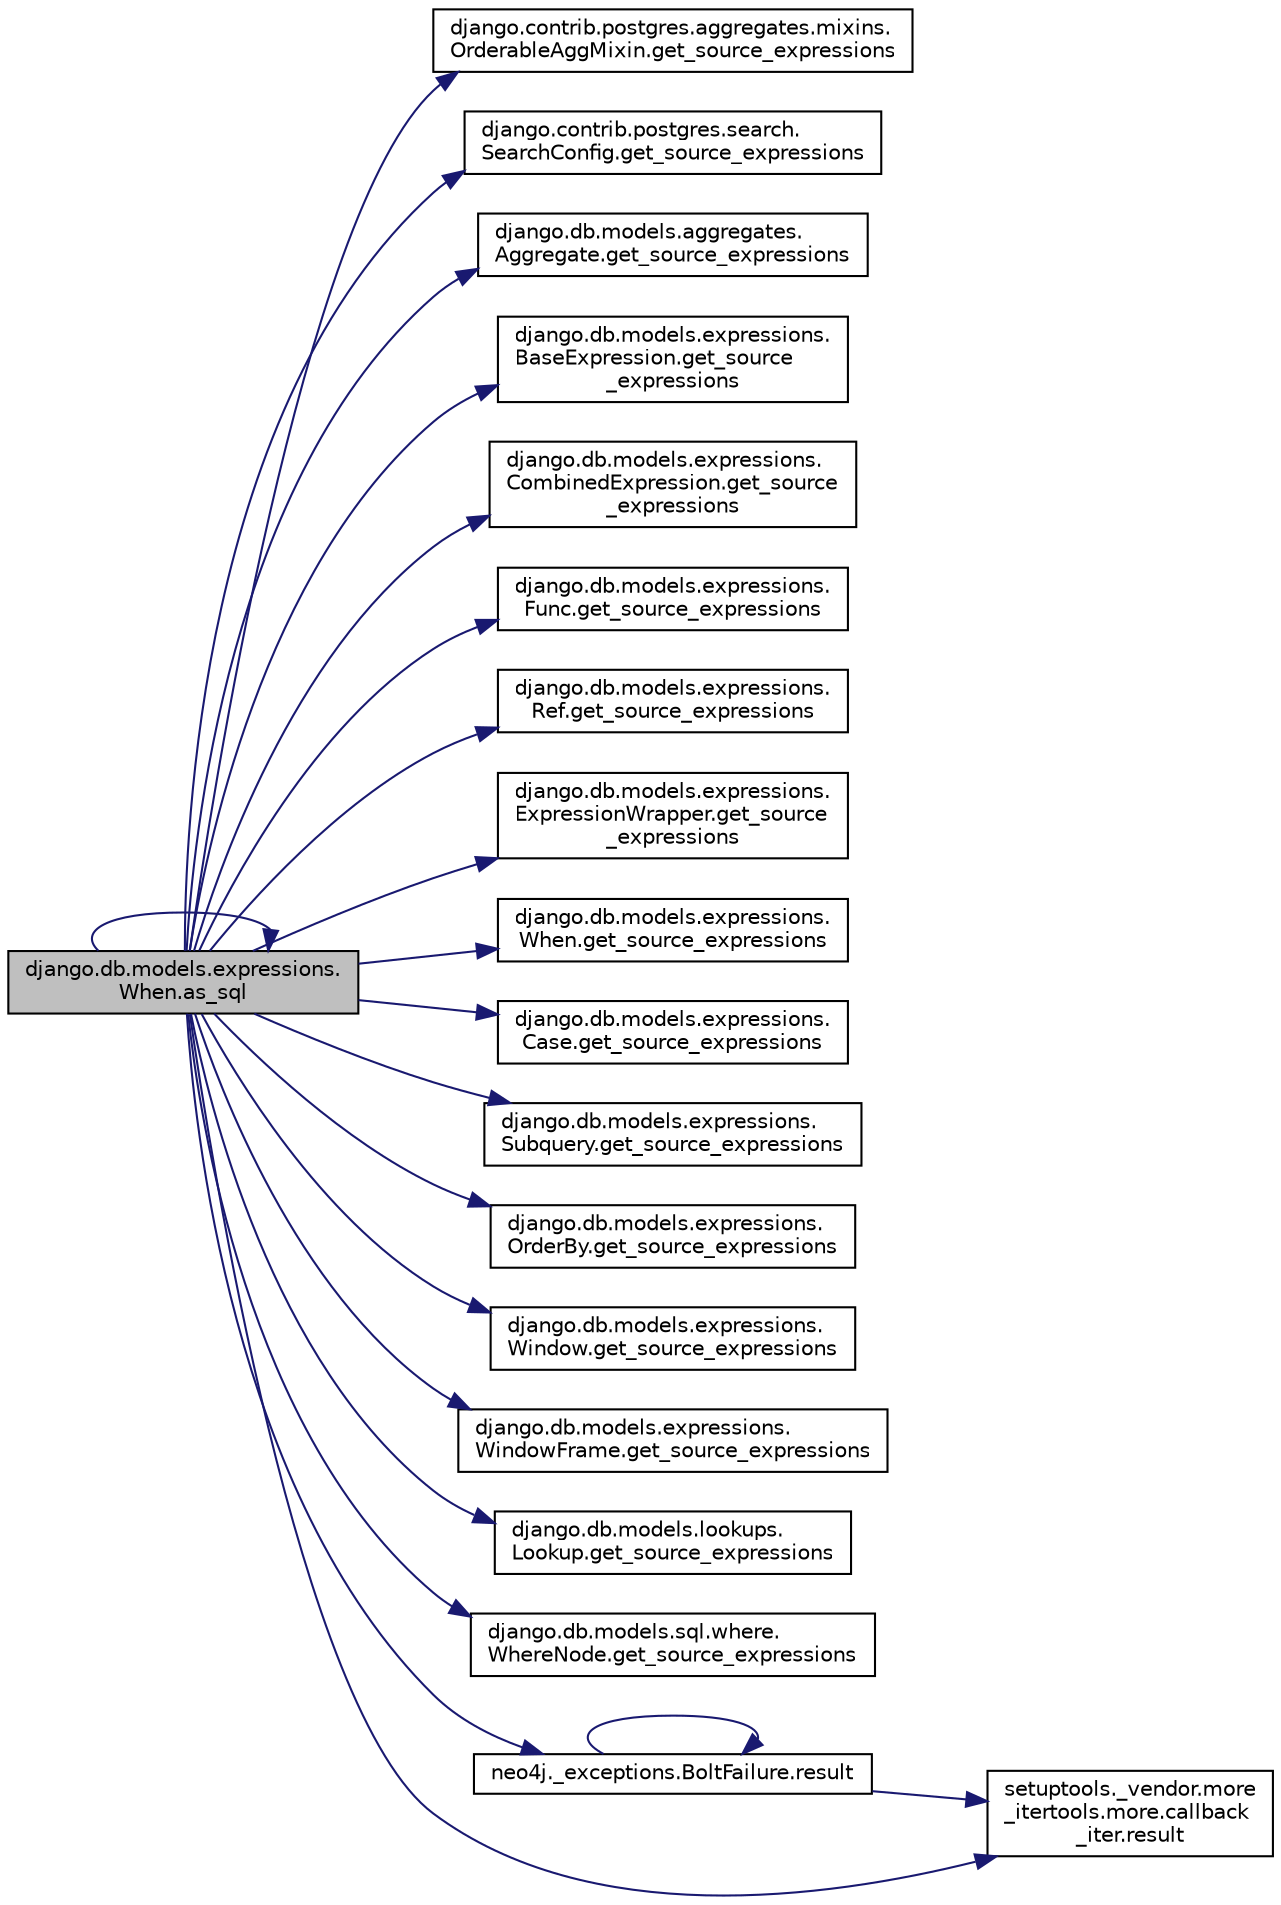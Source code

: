 digraph "django.db.models.expressions.When.as_sql"
{
 // LATEX_PDF_SIZE
  edge [fontname="Helvetica",fontsize="10",labelfontname="Helvetica",labelfontsize="10"];
  node [fontname="Helvetica",fontsize="10",shape=record];
  rankdir="LR";
  Node1 [label="django.db.models.expressions.\lWhen.as_sql",height=0.2,width=0.4,color="black", fillcolor="grey75", style="filled", fontcolor="black",tooltip=" "];
  Node1 -> Node1 [color="midnightblue",fontsize="10",style="solid",fontname="Helvetica"];
  Node1 -> Node2 [color="midnightblue",fontsize="10",style="solid",fontname="Helvetica"];
  Node2 [label="django.contrib.postgres.aggregates.mixins.\lOrderableAggMixin.get_source_expressions",height=0.2,width=0.4,color="black", fillcolor="white", style="filled",URL="$d3/d05/classdjango_1_1contrib_1_1postgres_1_1aggregates_1_1mixins_1_1_orderable_agg_mixin.html#a11ca10bbbc4020864f9118672ec86fec",tooltip=" "];
  Node1 -> Node3 [color="midnightblue",fontsize="10",style="solid",fontname="Helvetica"];
  Node3 [label="django.contrib.postgres.search.\lSearchConfig.get_source_expressions",height=0.2,width=0.4,color="black", fillcolor="white", style="filled",URL="$d5/d87/classdjango_1_1contrib_1_1postgres_1_1search_1_1_search_config.html#a6cb8608630609dd02e6da56610447373",tooltip=" "];
  Node1 -> Node4 [color="midnightblue",fontsize="10",style="solid",fontname="Helvetica"];
  Node4 [label="django.db.models.aggregates.\lAggregate.get_source_expressions",height=0.2,width=0.4,color="black", fillcolor="white", style="filled",URL="$d7/d0c/classdjango_1_1db_1_1models_1_1aggregates_1_1_aggregate.html#a6d962141f98ebbc444dab691b9a288bd",tooltip=" "];
  Node1 -> Node5 [color="midnightblue",fontsize="10",style="solid",fontname="Helvetica"];
  Node5 [label="django.db.models.expressions.\lBaseExpression.get_source\l_expressions",height=0.2,width=0.4,color="black", fillcolor="white", style="filled",URL="$de/d6b/classdjango_1_1db_1_1models_1_1expressions_1_1_base_expression.html#abc7c971de5fa31b63ca0dea66741e1a7",tooltip=" "];
  Node1 -> Node6 [color="midnightblue",fontsize="10",style="solid",fontname="Helvetica"];
  Node6 [label="django.db.models.expressions.\lCombinedExpression.get_source\l_expressions",height=0.2,width=0.4,color="black", fillcolor="white", style="filled",URL="$dc/d12/classdjango_1_1db_1_1models_1_1expressions_1_1_combined_expression.html#aca95dd5e6e029d6b09544a7adcf37e38",tooltip=" "];
  Node1 -> Node7 [color="midnightblue",fontsize="10",style="solid",fontname="Helvetica"];
  Node7 [label="django.db.models.expressions.\lFunc.get_source_expressions",height=0.2,width=0.4,color="black", fillcolor="white", style="filled",URL="$d8/d57/classdjango_1_1db_1_1models_1_1expressions_1_1_func.html#aba6fe854ceb43261d1e8270b9f488151",tooltip=" "];
  Node1 -> Node8 [color="midnightblue",fontsize="10",style="solid",fontname="Helvetica"];
  Node8 [label="django.db.models.expressions.\lRef.get_source_expressions",height=0.2,width=0.4,color="black", fillcolor="white", style="filled",URL="$d4/d65/classdjango_1_1db_1_1models_1_1expressions_1_1_ref.html#a3731dc237d2abeece0f3f88cbeca42d0",tooltip=" "];
  Node1 -> Node9 [color="midnightblue",fontsize="10",style="solid",fontname="Helvetica"];
  Node9 [label="django.db.models.expressions.\lExpressionWrapper.get_source\l_expressions",height=0.2,width=0.4,color="black", fillcolor="white", style="filled",URL="$d4/dab/classdjango_1_1db_1_1models_1_1expressions_1_1_expression_wrapper.html#aaf918e0158219e225d53e591558248ff",tooltip=" "];
  Node1 -> Node10 [color="midnightblue",fontsize="10",style="solid",fontname="Helvetica"];
  Node10 [label="django.db.models.expressions.\lWhen.get_source_expressions",height=0.2,width=0.4,color="black", fillcolor="white", style="filled",URL="$d6/dd5/classdjango_1_1db_1_1models_1_1expressions_1_1_when.html#a3e2e34c41f24d436a97ffc5f3e61e5cb",tooltip=" "];
  Node1 -> Node11 [color="midnightblue",fontsize="10",style="solid",fontname="Helvetica"];
  Node11 [label="django.db.models.expressions.\lCase.get_source_expressions",height=0.2,width=0.4,color="black", fillcolor="white", style="filled",URL="$dc/dfd/classdjango_1_1db_1_1models_1_1expressions_1_1_case.html#a1ea519864fff874e6563013f6aa63a6a",tooltip=" "];
  Node1 -> Node12 [color="midnightblue",fontsize="10",style="solid",fontname="Helvetica"];
  Node12 [label="django.db.models.expressions.\lSubquery.get_source_expressions",height=0.2,width=0.4,color="black", fillcolor="white", style="filled",URL="$d9/dc7/classdjango_1_1db_1_1models_1_1expressions_1_1_subquery.html#aecb3daa8bc865d014f298ab73985cf21",tooltip=" "];
  Node1 -> Node13 [color="midnightblue",fontsize="10",style="solid",fontname="Helvetica"];
  Node13 [label="django.db.models.expressions.\lOrderBy.get_source_expressions",height=0.2,width=0.4,color="black", fillcolor="white", style="filled",URL="$da/d4d/classdjango_1_1db_1_1models_1_1expressions_1_1_order_by.html#af5daaabaf8b5dccd8f5dbe01a9c885c4",tooltip=" "];
  Node1 -> Node14 [color="midnightblue",fontsize="10",style="solid",fontname="Helvetica"];
  Node14 [label="django.db.models.expressions.\lWindow.get_source_expressions",height=0.2,width=0.4,color="black", fillcolor="white", style="filled",URL="$d6/d1c/classdjango_1_1db_1_1models_1_1expressions_1_1_window.html#a640ec00395ed746d70f30b69ff3969ac",tooltip=" "];
  Node1 -> Node15 [color="midnightblue",fontsize="10",style="solid",fontname="Helvetica"];
  Node15 [label="django.db.models.expressions.\lWindowFrame.get_source_expressions",height=0.2,width=0.4,color="black", fillcolor="white", style="filled",URL="$d8/d2e/classdjango_1_1db_1_1models_1_1expressions_1_1_window_frame.html#a7cca7938a063c9e01ff417ec6a16867b",tooltip=" "];
  Node1 -> Node16 [color="midnightblue",fontsize="10",style="solid",fontname="Helvetica"];
  Node16 [label="django.db.models.lookups.\lLookup.get_source_expressions",height=0.2,width=0.4,color="black", fillcolor="white", style="filled",URL="$dd/de0/classdjango_1_1db_1_1models_1_1lookups_1_1_lookup.html#a0eaeed4ed98ec605e8f61cee60acd16a",tooltip=" "];
  Node1 -> Node17 [color="midnightblue",fontsize="10",style="solid",fontname="Helvetica"];
  Node17 [label="django.db.models.sql.where.\lWhereNode.get_source_expressions",height=0.2,width=0.4,color="black", fillcolor="white", style="filled",URL="$db/da3/classdjango_1_1db_1_1models_1_1sql_1_1where_1_1_where_node.html#a22eff3b91916c09a5d8f2fdd98b7b801",tooltip=" "];
  Node1 -> Node18 [color="midnightblue",fontsize="10",style="solid",fontname="Helvetica"];
  Node18 [label="neo4j._exceptions.BoltFailure.result",height=0.2,width=0.4,color="black", fillcolor="white", style="filled",URL="$d4/da5/classneo4j_1_1__exceptions_1_1_bolt_failure.html#a2ebf55a102a3da05081f3b3ca4166aac",tooltip=" "];
  Node18 -> Node18 [color="midnightblue",fontsize="10",style="solid",fontname="Helvetica"];
  Node18 -> Node19 [color="midnightblue",fontsize="10",style="solid",fontname="Helvetica"];
  Node19 [label="setuptools._vendor.more\l_itertools.more.callback\l_iter.result",height=0.2,width=0.4,color="black", fillcolor="white", style="filled",URL="$dc/d4b/classsetuptools_1_1__vendor_1_1more__itertools_1_1more_1_1callback__iter.html#a48aef2036093325100f236fdaa7dc0fc",tooltip=" "];
  Node1 -> Node19 [color="midnightblue",fontsize="10",style="solid",fontname="Helvetica"];
}
